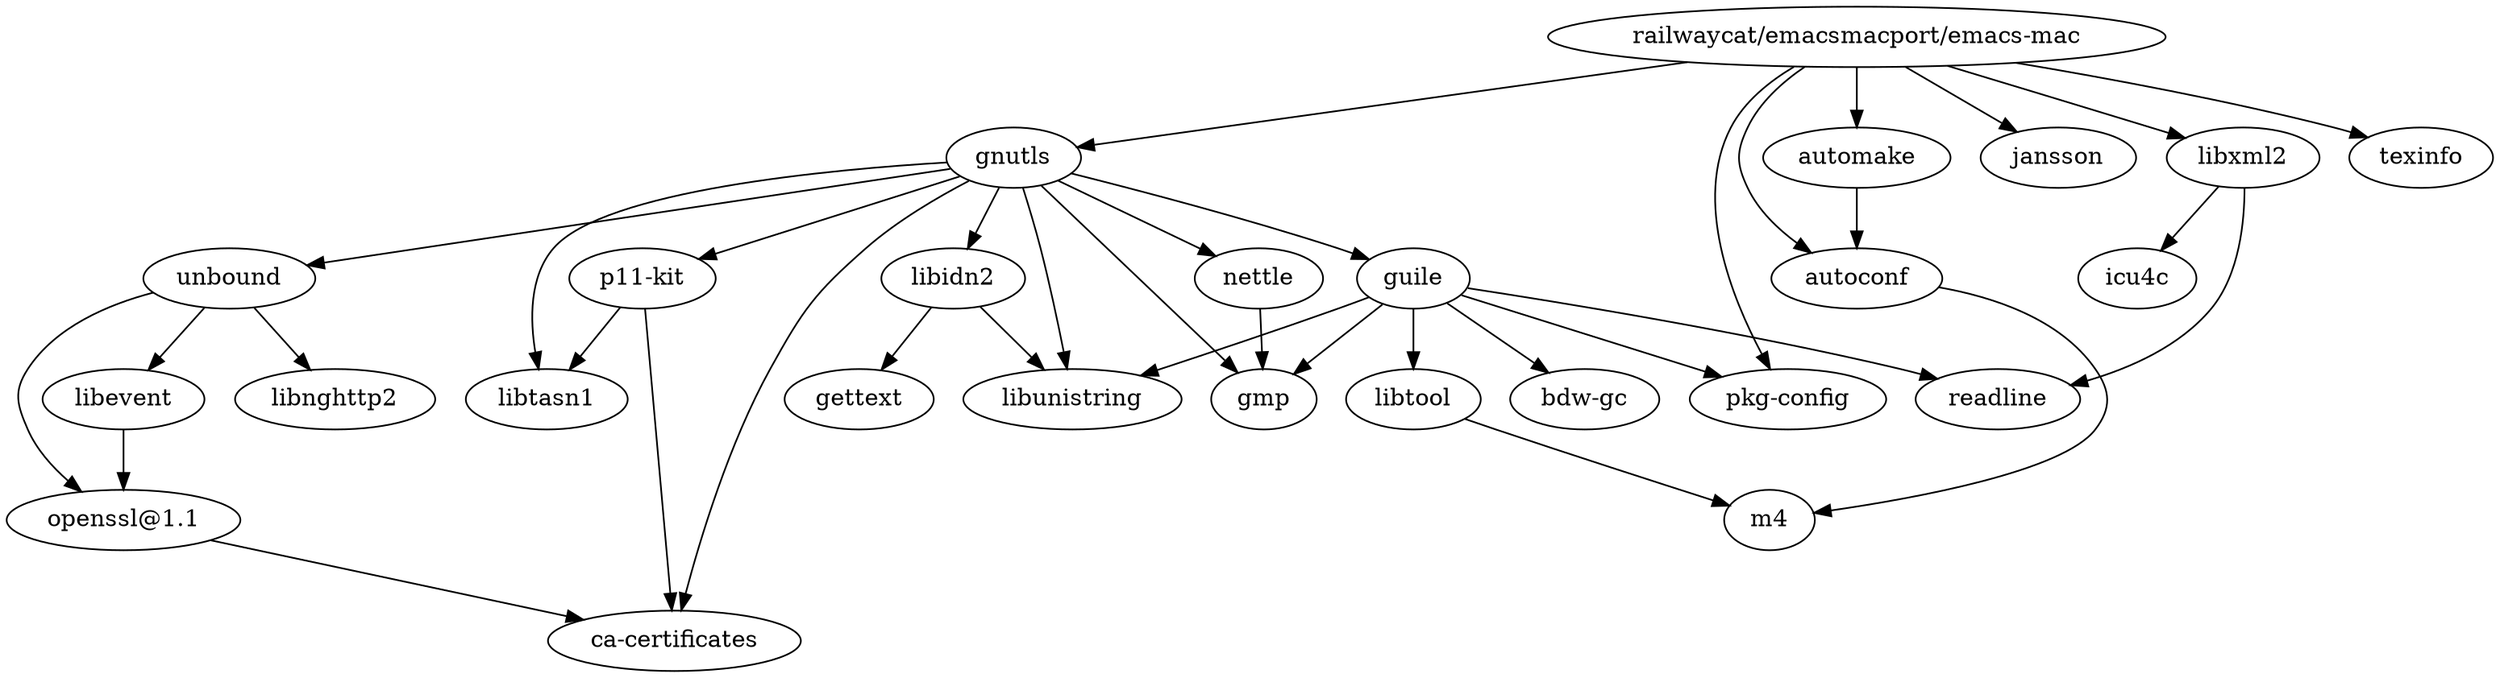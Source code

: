 digraph G {
    "autoconf" -> "m4";
    "autoconf";
    "automake" -> "autoconf";
    "automake";
    "bdw-gc";
    "ca-certificates";
    "gettext";
    "gmp";
    "gnutls" -> "ca-certificates";
    "gnutls" -> "gmp";
    "gnutls" -> "guile";
    "gnutls" -> "libidn2";
    "gnutls" -> "libtasn1";
    "gnutls" -> "libunistring";
    "gnutls" -> "nettle";
    "gnutls" -> "p11-kit";
    "gnutls" -> "unbound";
    "gnutls";
    "guile" -> "bdw-gc";
    "guile" -> "gmp";
    "guile" -> "libtool";
    "guile" -> "libunistring";
    "guile" -> "pkg-config";
    "guile" -> "readline";
    "guile";
    "icu4c";
    "jansson";
    "libevent" -> "openssl@1.1";
    "libevent";
    "libidn2" -> "gettext";
    "libidn2" -> "libunistring";
    "libidn2";
    "libnghttp2";
    "libtasn1";
    "libtool" -> "m4";
    "libtool";
    "libunistring";
    "libxml2" -> "icu4c";
    "libxml2" -> "readline";
    "libxml2";
    "m4";
    "nettle" -> "gmp";
    "nettle";
    "openssl@1.1" -> "ca-certificates";
    "openssl@1.1";
    "p11-kit" -> "ca-certificates";
    "p11-kit" -> "libtasn1";
    "p11-kit";
    "pkg-config";
    "railwaycat/emacsmacport/emacs-mac" -> "autoconf";
    "railwaycat/emacsmacport/emacs-mac" -> "automake";
    "railwaycat/emacsmacport/emacs-mac" -> "gnutls";
    "railwaycat/emacsmacport/emacs-mac" -> "jansson";
    "railwaycat/emacsmacport/emacs-mac" -> "libxml2";
    "railwaycat/emacsmacport/emacs-mac" -> "pkg-config";
    "railwaycat/emacsmacport/emacs-mac" -> "texinfo";
    "railwaycat/emacsmacport/emacs-mac";
    "readline";
    "texinfo";
    "unbound" -> "libevent";
    "unbound" -> "libnghttp2";
    "unbound" -> "openssl@1.1";
    "unbound";
}